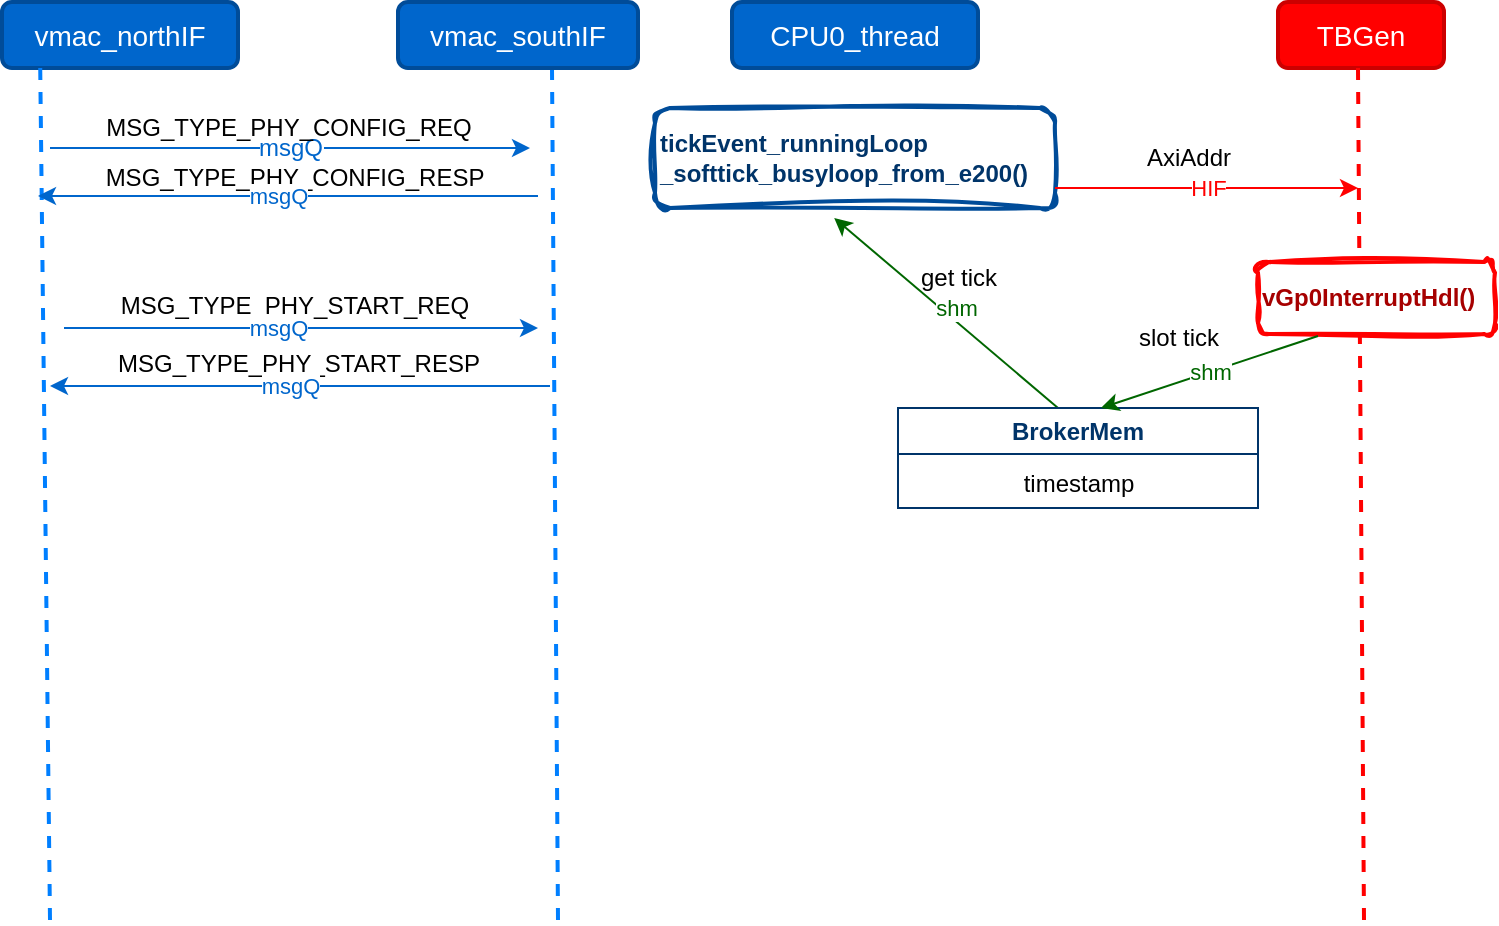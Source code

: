 <mxfile version="23.1.4" type="github">
  <diagram name="第 1 页" id="IgGB-zKed3-jcFs32UBX">
    <mxGraphModel dx="1036" dy="652" grid="1" gridSize="10" guides="1" tooltips="1" connect="1" arrows="1" fold="1" page="1" pageScale="1" pageWidth="827" pageHeight="1169" background="#FFFFFF" math="0" shadow="0">
      <root>
        <mxCell id="0" />
        <mxCell id="1" parent="0" />
        <mxCell id="LiO9ctsY5vWAiATXnDTC-1" value="&lt;font style=&quot;font-size: 14px;&quot;&gt;vmac_northIF&lt;/font&gt;" style="rounded=1;whiteSpace=wrap;html=1;strokeColor=#004C99;strokeWidth=2;fontColor=#FFFFFF;fillColor=#0066CC;" vertex="1" parent="1">
          <mxGeometry x="72" y="167" width="118" height="33" as="geometry" />
        </mxCell>
        <mxCell id="LiO9ctsY5vWAiATXnDTC-5" value="" style="endArrow=none;dashed=1;html=1;rounded=0;entryX=0.162;entryY=1;entryDx=0;entryDy=0;entryPerimeter=0;strokeColor=#007FFF;strokeWidth=2;" edge="1" parent="1" target="LiO9ctsY5vWAiATXnDTC-1">
          <mxGeometry width="50" height="50" relative="1" as="geometry">
            <mxPoint x="96" y="626" as="sourcePoint" />
            <mxPoint x="296" y="356" as="targetPoint" />
          </mxGeometry>
        </mxCell>
        <mxCell id="LiO9ctsY5vWAiATXnDTC-7" value="&lt;font style=&quot;font-size: 14px;&quot;&gt;TBGen&lt;/font&gt;" style="rounded=1;whiteSpace=wrap;html=1;strokeColor=#CC0000;strokeWidth=2;fillColor=#FF0000;fontColor=#FFFFFF;" vertex="1" parent="1">
          <mxGeometry x="710" y="167" width="83" height="33" as="geometry" />
        </mxCell>
        <mxCell id="LiO9ctsY5vWAiATXnDTC-8" value="&lt;font style=&quot;font-size: 14px;&quot;&gt;CPU0_thread&lt;/font&gt;" style="rounded=1;whiteSpace=wrap;html=1;strokeColor=#004C99;strokeWidth=2;fillColor=#0066CC;fontColor=#FFFFFF;" vertex="1" parent="1">
          <mxGeometry x="437" y="167" width="123" height="33" as="geometry" />
        </mxCell>
        <mxCell id="LiO9ctsY5vWAiATXnDTC-9" value="" style="endArrow=none;dashed=1;html=1;rounded=0;entryX=0.162;entryY=1;entryDx=0;entryDy=0;entryPerimeter=0;strokeColor=#007FFF;strokeWidth=2;" edge="1" parent="1">
          <mxGeometry width="50" height="50" relative="1" as="geometry">
            <mxPoint x="350" y="626" as="sourcePoint" />
            <mxPoint x="347" y="200" as="targetPoint" />
          </mxGeometry>
        </mxCell>
        <mxCell id="LiO9ctsY5vWAiATXnDTC-10" value="&lt;font style=&quot;font-size: 14px;&quot;&gt;vmac_southIF&lt;/font&gt;" style="rounded=1;whiteSpace=wrap;html=1;strokeColor=#004C99;strokeWidth=2;fontColor=#FFFFFF;fillColor=#0066CC;" vertex="1" parent="1">
          <mxGeometry x="270" y="167" width="120" height="33" as="geometry" />
        </mxCell>
        <mxCell id="LiO9ctsY5vWAiATXnDTC-11" value="msgQ" style="endArrow=classic;html=1;rounded=0;strokeColor=#0066CC;fontSize=12;fontColor=#0066CC;" edge="1" parent="1">
          <mxGeometry width="50" height="50" relative="1" as="geometry">
            <mxPoint x="96" y="240" as="sourcePoint" />
            <mxPoint x="336" y="240" as="targetPoint" />
          </mxGeometry>
        </mxCell>
        <mxCell id="LiO9ctsY5vWAiATXnDTC-14" value="MSG_TYPE_PHY_CONFIG_REQ" style="text;html=1;align=center;verticalAlign=middle;resizable=0;points=[];autosize=1;strokeColor=none;fillColor=none;" vertex="1" parent="1">
          <mxGeometry x="110" y="215" width="210" height="30" as="geometry" />
        </mxCell>
        <mxCell id="LiO9ctsY5vWAiATXnDTC-15" value="MSG_TYPE_PHY_CONFIG_RESP" style="text;html=1;align=center;verticalAlign=middle;resizable=0;points=[];autosize=1;strokeColor=none;fillColor=none;" vertex="1" parent="1">
          <mxGeometry x="113" y="240" width="210" height="30" as="geometry" />
        </mxCell>
        <mxCell id="LiO9ctsY5vWAiATXnDTC-17" value="" style="endArrow=classic;html=1;rounded=0;strokeColor=#0066CC;fontSize=12;" edge="1" parent="1">
          <mxGeometry width="50" height="50" relative="1" as="geometry">
            <mxPoint x="340" y="264" as="sourcePoint" />
            <mxPoint x="90" y="264" as="targetPoint" />
          </mxGeometry>
        </mxCell>
        <mxCell id="LiO9ctsY5vWAiATXnDTC-19" value="msgQ" style="edgeLabel;html=1;align=center;verticalAlign=middle;resizable=0;points=[];fontColor=#0066CC;" vertex="1" connectable="0" parent="LiO9ctsY5vWAiATXnDTC-17">
          <mxGeometry x="-0.408" relative="1" as="geometry">
            <mxPoint x="-56" as="offset" />
          </mxGeometry>
        </mxCell>
        <mxCell id="LiO9ctsY5vWAiATXnDTC-18" value="MSG_TYPE_PHY_START_REQ" style="text;html=1;align=center;verticalAlign=middle;resizable=0;points=[];autosize=1;strokeColor=none;fillColor=none;" vertex="1" parent="1">
          <mxGeometry x="118" y="304" width="200" height="30" as="geometry" />
        </mxCell>
        <mxCell id="LiO9ctsY5vWAiATXnDTC-20" value="" style="endArrow=classic;html=1;rounded=0;strokeColor=#0066CC;fontSize=12;" edge="1" parent="1">
          <mxGeometry width="50" height="50" relative="1" as="geometry">
            <mxPoint x="103" y="330" as="sourcePoint" />
            <mxPoint x="340" y="330" as="targetPoint" />
          </mxGeometry>
        </mxCell>
        <mxCell id="LiO9ctsY5vWAiATXnDTC-21" value="msgQ" style="edgeLabel;html=1;align=center;verticalAlign=middle;resizable=0;points=[];fontColor=#0066CC;" vertex="1" connectable="0" parent="LiO9ctsY5vWAiATXnDTC-20">
          <mxGeometry x="-0.408" relative="1" as="geometry">
            <mxPoint x="37" as="offset" />
          </mxGeometry>
        </mxCell>
        <mxCell id="LiO9ctsY5vWAiATXnDTC-22" value="MSG_TYPE_PHY_START_RESP" style="text;html=1;align=center;verticalAlign=middle;resizable=0;points=[];autosize=1;strokeColor=none;fillColor=none;" vertex="1" parent="1">
          <mxGeometry x="120" y="333" width="200" height="30" as="geometry" />
        </mxCell>
        <mxCell id="LiO9ctsY5vWAiATXnDTC-23" value="" style="endArrow=classic;html=1;rounded=0;strokeColor=#0066CC;fontSize=12;" edge="1" parent="1">
          <mxGeometry width="50" height="50" relative="1" as="geometry">
            <mxPoint x="346" y="359" as="sourcePoint" />
            <mxPoint x="96" y="359" as="targetPoint" />
          </mxGeometry>
        </mxCell>
        <mxCell id="LiO9ctsY5vWAiATXnDTC-24" value="msgQ" style="edgeLabel;html=1;align=center;verticalAlign=middle;resizable=0;points=[];fontColor=#0066CC;" vertex="1" connectable="0" parent="LiO9ctsY5vWAiATXnDTC-23">
          <mxGeometry x="-0.408" relative="1" as="geometry">
            <mxPoint x="-56" as="offset" />
          </mxGeometry>
        </mxCell>
        <mxCell id="LiO9ctsY5vWAiATXnDTC-26" value="" style="endArrow=none;dashed=1;html=1;rounded=0;entryX=0.162;entryY=1;entryDx=0;entryDy=0;entryPerimeter=0;strokeColor=#FF0000;strokeWidth=2;" edge="1" parent="1">
          <mxGeometry width="50" height="50" relative="1" as="geometry">
            <mxPoint x="753" y="626" as="sourcePoint" />
            <mxPoint x="750" y="200" as="targetPoint" />
          </mxGeometry>
        </mxCell>
        <mxCell id="LiO9ctsY5vWAiATXnDTC-28" value="&lt;font color=&quot;#003469&quot;&gt;&lt;b&gt;tickEvent_runningLoop&lt;br&gt;_softtick_busyloop_from_e200()&lt;/b&gt;&lt;/font&gt;" style="rounded=1;whiteSpace=wrap;html=1;strokeColor=#004C99;strokeWidth=2;align=left;glass=0;sketch=1;curveFitting=1;jiggle=2;" vertex="1" parent="1">
          <mxGeometry x="398.5" y="220" width="200" height="50" as="geometry" />
        </mxCell>
        <mxCell id="LiO9ctsY5vWAiATXnDTC-31" value="&lt;font color=&quot;#ff0000&quot;&gt;HIF&lt;/font&gt;" style="endArrow=classic;html=1;rounded=0;strokeColor=#FF0000;" edge="1" parent="1">
          <mxGeometry width="50" height="50" relative="1" as="geometry">
            <mxPoint x="598.5" y="260" as="sourcePoint" />
            <mxPoint x="750" y="260" as="targetPoint" />
          </mxGeometry>
        </mxCell>
        <mxCell id="LiO9ctsY5vWAiATXnDTC-34" value="&lt;font style=&quot;&quot; color=&quot;#a60000&quot;&gt;&lt;b&gt;vGp0InterruptHdl()&lt;/b&gt;&lt;/font&gt;" style="rounded=1;whiteSpace=wrap;html=1;strokeColor=#FF0000;strokeWidth=2;align=left;glass=0;sketch=1;curveFitting=1;jiggle=2;" vertex="1" parent="1">
          <mxGeometry x="700" y="297" width="118.5" height="36" as="geometry" />
        </mxCell>
        <mxCell id="LiO9ctsY5vWAiATXnDTC-36" value="&lt;font color=&quot;#006600&quot;&gt;shm&lt;/font&gt;" style="endArrow=classic;html=1;rounded=0;entryX=0.448;entryY=1.1;entryDx=0;entryDy=0;entryPerimeter=0;strokeColor=#006600;" edge="1" parent="1" target="LiO9ctsY5vWAiATXnDTC-28">
          <mxGeometry x="-0.04" y="-6" width="50" height="50" relative="1" as="geometry">
            <mxPoint x="600" y="370" as="sourcePoint" />
            <mxPoint x="470" y="340" as="targetPoint" />
            <mxPoint x="-1" as="offset" />
          </mxGeometry>
        </mxCell>
        <mxCell id="LiO9ctsY5vWAiATXnDTC-37" value="&lt;font color=&quot;#003469&quot;&gt;BrokerMem&lt;/font&gt;" style="swimlane;whiteSpace=wrap;html=1;strokeColor=#003469;" vertex="1" parent="1">
          <mxGeometry x="520" y="370" width="180" height="50" as="geometry" />
        </mxCell>
        <mxCell id="LiO9ctsY5vWAiATXnDTC-38" value="shm" style="endArrow=classic;html=1;rounded=0;entryX=0.5;entryY=0;entryDx=0;entryDy=0;strokeColor=#006600;fontColor=#006600;" edge="1" parent="1">
          <mxGeometry width="50" height="50" relative="1" as="geometry">
            <mxPoint x="730" y="334" as="sourcePoint" />
            <mxPoint x="621.5" y="370" as="targetPoint" />
          </mxGeometry>
        </mxCell>
        <mxCell id="LiO9ctsY5vWAiATXnDTC-39" value="timestamp" style="text;html=1;align=center;verticalAlign=middle;resizable=0;points=[];autosize=1;strokeColor=none;fillColor=none;" vertex="1" parent="1">
          <mxGeometry x="570" y="393" width="80" height="30" as="geometry" />
        </mxCell>
        <mxCell id="LiO9ctsY5vWAiATXnDTC-40" value="AxiAddr" style="text;html=1;align=center;verticalAlign=middle;resizable=0;points=[];autosize=1;strokeColor=none;fillColor=none;" vertex="1" parent="1">
          <mxGeometry x="630" y="230" width="70" height="30" as="geometry" />
        </mxCell>
        <mxCell id="LiO9ctsY5vWAiATXnDTC-42" value="get tick" style="text;html=1;align=center;verticalAlign=middle;resizable=0;points=[];autosize=1;strokeColor=none;fillColor=none;" vertex="1" parent="1">
          <mxGeometry x="520" y="290" width="60" height="30" as="geometry" />
        </mxCell>
        <mxCell id="LiO9ctsY5vWAiATXnDTC-43" value="slot tick" style="text;html=1;align=center;verticalAlign=middle;resizable=0;points=[];autosize=1;strokeColor=none;fillColor=none;" vertex="1" parent="1">
          <mxGeometry x="630" y="320" width="60" height="30" as="geometry" />
        </mxCell>
      </root>
    </mxGraphModel>
  </diagram>
</mxfile>
